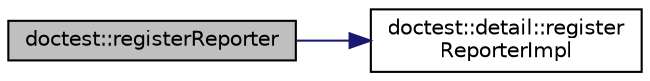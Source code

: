 digraph "doctest::registerReporter"
{
 // LATEX_PDF_SIZE
  edge [fontname="Helvetica",fontsize="10",labelfontname="Helvetica",labelfontsize="10"];
  node [fontname="Helvetica",fontsize="10",shape=record];
  rankdir="LR";
  Node1 [label="doctest::registerReporter",height=0.2,width=0.4,color="black", fillcolor="grey75", style="filled", fontcolor="black",tooltip=" "];
  Node1 -> Node2 [color="midnightblue",fontsize="10",style="solid"];
  Node2 [label="doctest::detail::register\lReporterImpl",height=0.2,width=0.4,color="black", fillcolor="white", style="filled",URL="$namespacedoctest_1_1detail.html#a828e011bb6028ab94eb14a3c7d8bd2c4",tooltip=" "];
}
